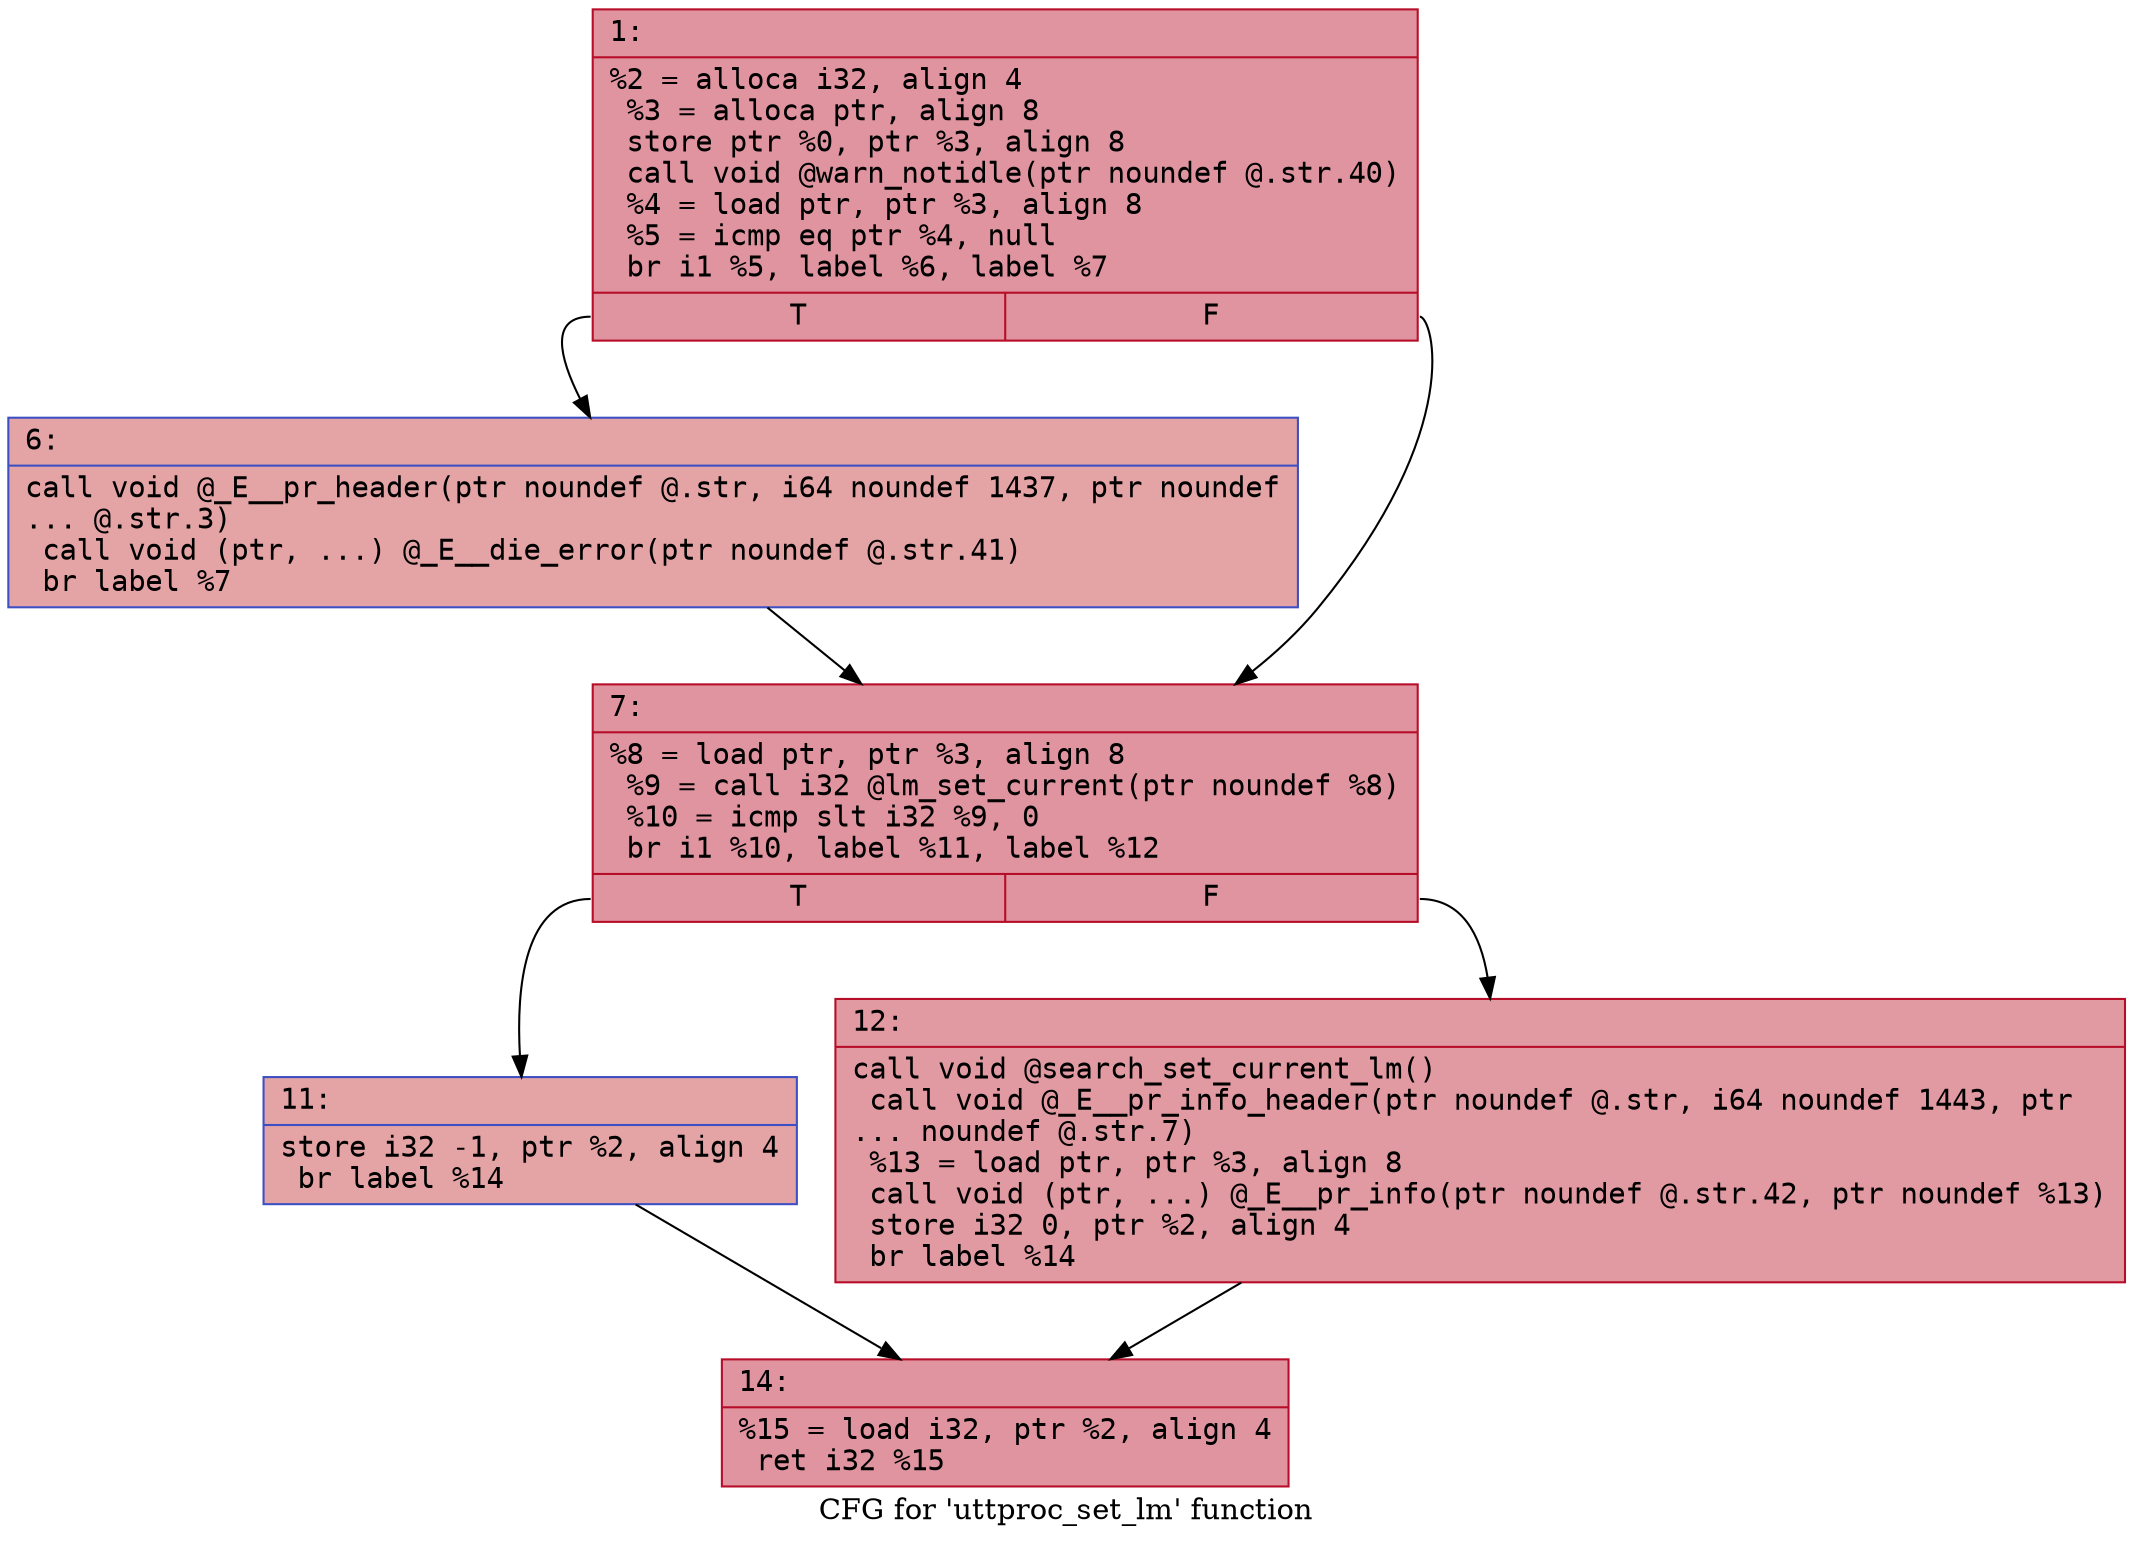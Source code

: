 digraph "CFG for 'uttproc_set_lm' function" {
	label="CFG for 'uttproc_set_lm' function";

	Node0x6000008a1770 [shape=record,color="#b70d28ff", style=filled, fillcolor="#b70d2870" fontname="Courier",label="{1:\l|  %2 = alloca i32, align 4\l  %3 = alloca ptr, align 8\l  store ptr %0, ptr %3, align 8\l  call void @warn_notidle(ptr noundef @.str.40)\l  %4 = load ptr, ptr %3, align 8\l  %5 = icmp eq ptr %4, null\l  br i1 %5, label %6, label %7\l|{<s0>T|<s1>F}}"];
	Node0x6000008a1770:s0 -> Node0x6000008a17c0[tooltip="1 -> 6\nProbability 37.50%" ];
	Node0x6000008a1770:s1 -> Node0x6000008a1810[tooltip="1 -> 7\nProbability 62.50%" ];
	Node0x6000008a17c0 [shape=record,color="#3d50c3ff", style=filled, fillcolor="#c32e3170" fontname="Courier",label="{6:\l|  call void @_E__pr_header(ptr noundef @.str, i64 noundef 1437, ptr noundef\l... @.str.3)\l  call void (ptr, ...) @_E__die_error(ptr noundef @.str.41)\l  br label %7\l}"];
	Node0x6000008a17c0 -> Node0x6000008a1810[tooltip="6 -> 7\nProbability 100.00%" ];
	Node0x6000008a1810 [shape=record,color="#b70d28ff", style=filled, fillcolor="#b70d2870" fontname="Courier",label="{7:\l|  %8 = load ptr, ptr %3, align 8\l  %9 = call i32 @lm_set_current(ptr noundef %8)\l  %10 = icmp slt i32 %9, 0\l  br i1 %10, label %11, label %12\l|{<s0>T|<s1>F}}"];
	Node0x6000008a1810:s0 -> Node0x6000008a1860[tooltip="7 -> 11\nProbability 37.50%" ];
	Node0x6000008a1810:s1 -> Node0x6000008a18b0[tooltip="7 -> 12\nProbability 62.50%" ];
	Node0x6000008a1860 [shape=record,color="#3d50c3ff", style=filled, fillcolor="#c32e3170" fontname="Courier",label="{11:\l|  store i32 -1, ptr %2, align 4\l  br label %14\l}"];
	Node0x6000008a1860 -> Node0x6000008a1900[tooltip="11 -> 14\nProbability 100.00%" ];
	Node0x6000008a18b0 [shape=record,color="#b70d28ff", style=filled, fillcolor="#bb1b2c70" fontname="Courier",label="{12:\l|  call void @search_set_current_lm()\l  call void @_E__pr_info_header(ptr noundef @.str, i64 noundef 1443, ptr\l... noundef @.str.7)\l  %13 = load ptr, ptr %3, align 8\l  call void (ptr, ...) @_E__pr_info(ptr noundef @.str.42, ptr noundef %13)\l  store i32 0, ptr %2, align 4\l  br label %14\l}"];
	Node0x6000008a18b0 -> Node0x6000008a1900[tooltip="12 -> 14\nProbability 100.00%" ];
	Node0x6000008a1900 [shape=record,color="#b70d28ff", style=filled, fillcolor="#b70d2870" fontname="Courier",label="{14:\l|  %15 = load i32, ptr %2, align 4\l  ret i32 %15\l}"];
}
